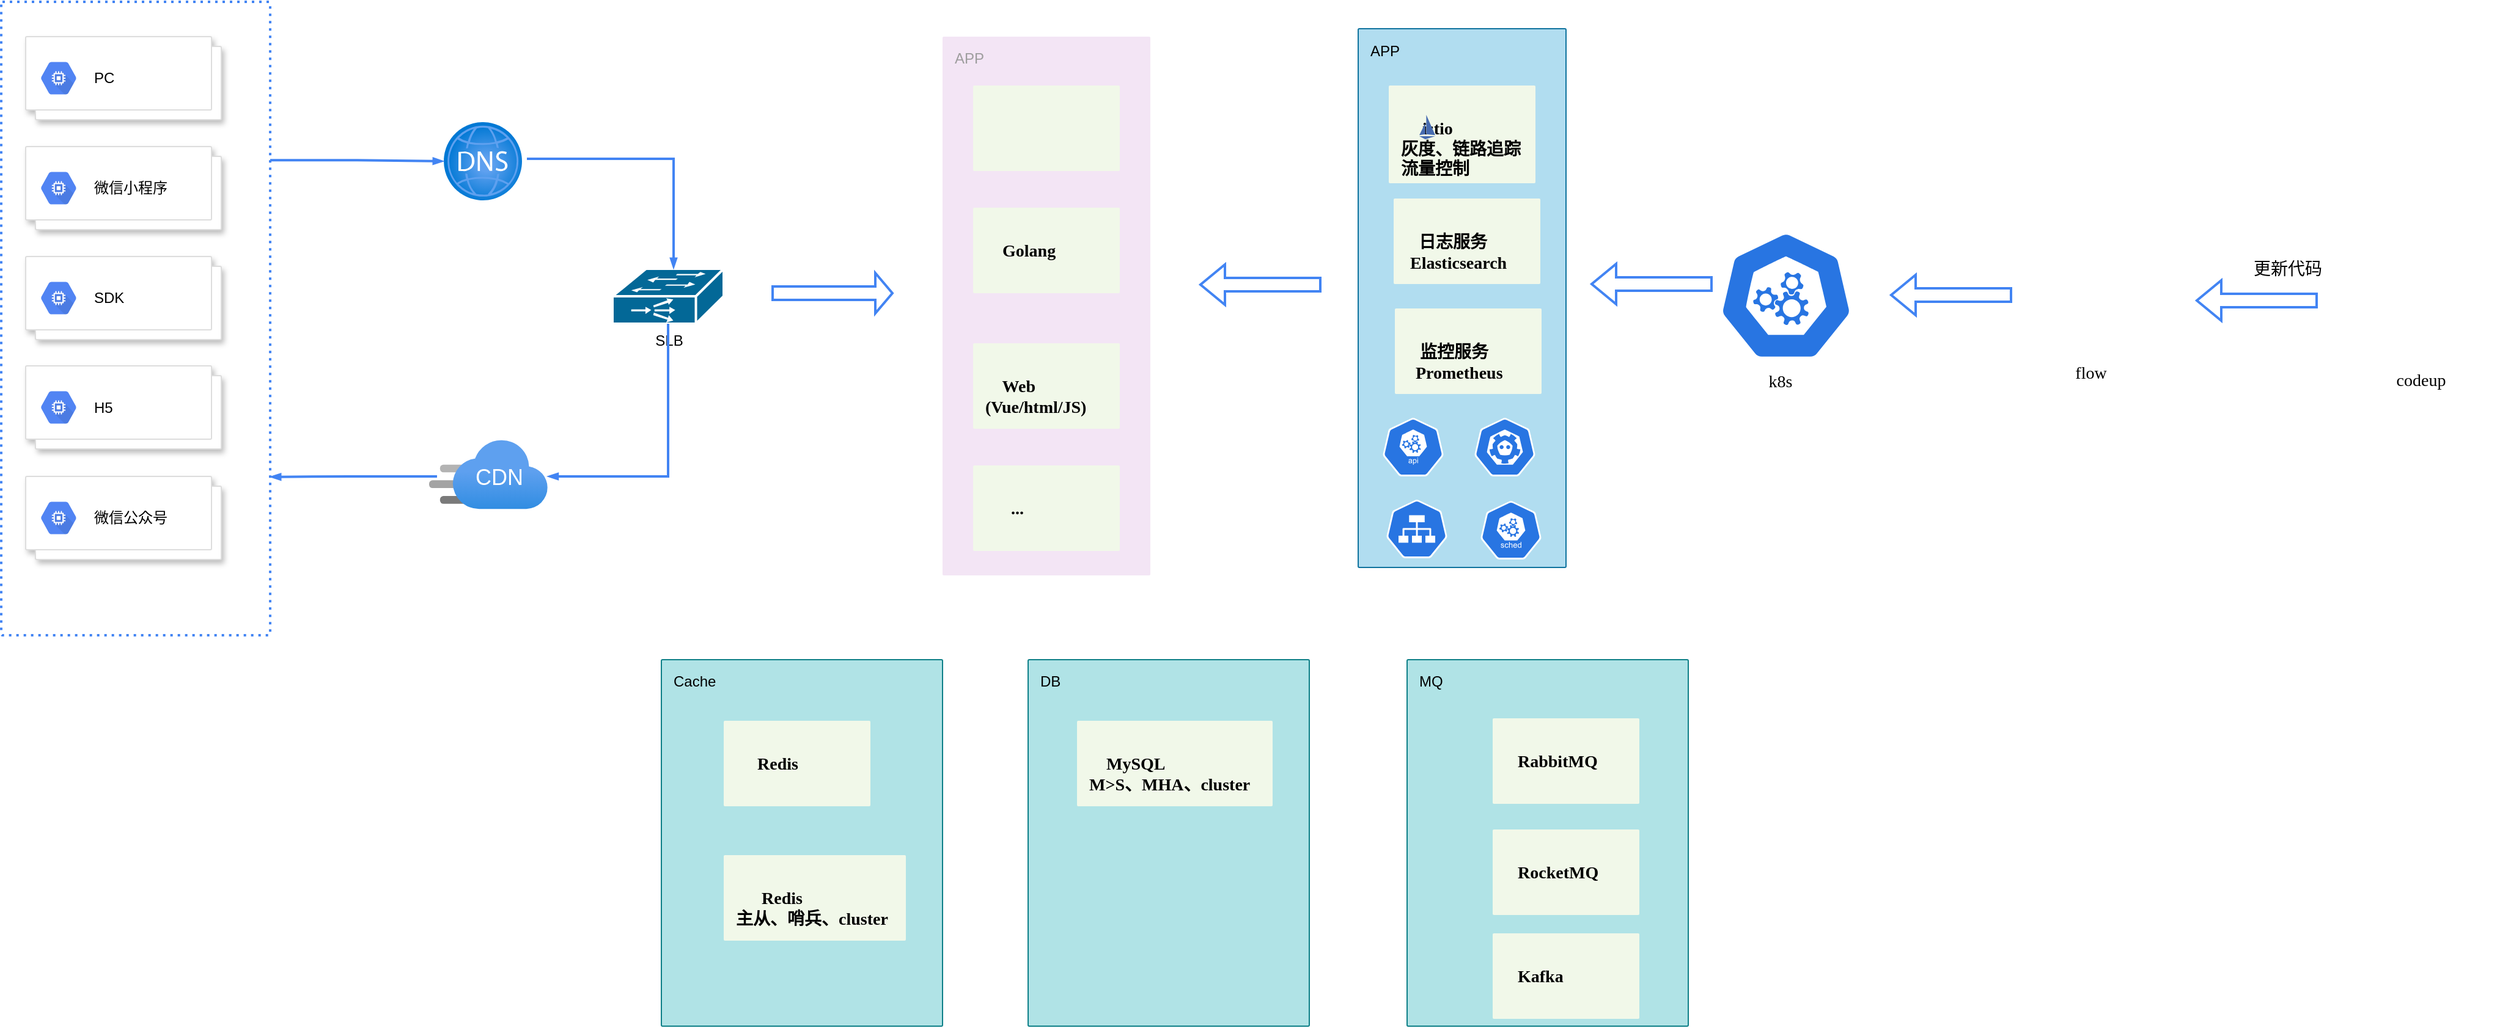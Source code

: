<mxfile version="16.1.4" type="github">
  <diagram id="d1ab7348-05c3-a1e3-ca4d-12c340fd6b49" name="Page-1">
    <mxGraphModel dx="2262" dy="1464" grid="1" gridSize="10" guides="1" tooltips="1" connect="1" arrows="1" fold="1" page="1" pageScale="1" pageWidth="1169" pageHeight="827" background="none" math="0" shadow="0">
      <root>
        <mxCell id="0" />
        <mxCell id="1" parent="0" />
        <mxCell id="341" value="" style="rounded=1;absoluteArcSize=1;arcSize=2;html=1;strokeColor=#4284F3;gradientColor=none;shadow=0;dashed=1;fontSize=12;fontColor=#9E9E9E;align=left;verticalAlign=top;spacing=10;spacingTop=-4;fillColor=none;dashPattern=1 2;strokeWidth=2;" parent="1" vertex="1">
          <mxGeometry x="30" y="81.5" width="220" height="518.5" as="geometry" />
        </mxCell>
        <mxCell id="391" value="APP" style="rounded=1;absoluteArcSize=1;arcSize=2;html=1;strokeColor=none;gradientColor=none;shadow=0;dashed=0;fontSize=12;fontColor=#9E9E9E;align=left;verticalAlign=top;spacing=10;spacingTop=-4;fillColor=#F3E5F5;" parent="1" vertex="1">
          <mxGeometry x="800" y="110" width="170" height="441" as="geometry" />
        </mxCell>
        <mxCell id="WgvSWJzUBJFYCrIlfj66-412" value="" style="shape=mxgraph.gcp2.doubleRect;strokeColor=#dddddd;fillColor=#ffffff;shadow=1;strokeWidth=1;fontSize=12;fontColor=#9E9E9E;align=center;html=1;" vertex="1" parent="1">
          <mxGeometry x="50" y="110" width="160" height="68" as="geometry" />
        </mxCell>
        <mxCell id="WgvSWJzUBJFYCrIlfj66-413" value="&lt;font color=&quot;#000000&quot;&gt;PC&lt;/font&gt;" style="dashed=0;connectable=0;html=1;fillColor=#5184F3;strokeColor=none;shape=mxgraph.gcp2.hexIcon;prIcon=compute_engine;part=1;labelPosition=right;verticalLabelPosition=middle;align=left;verticalAlign=middle;spacingLeft=5;fontColor=#999999;fontSize=12;" vertex="1" parent="WgvSWJzUBJFYCrIlfj66-412">
          <mxGeometry y="0.5" width="44" height="39" relative="1" as="geometry">
            <mxPoint x="5" y="-19.5" as="offset" />
          </mxGeometry>
        </mxCell>
        <mxCell id="WgvSWJzUBJFYCrIlfj66-414" value="" style="shape=mxgraph.gcp2.doubleRect;strokeColor=#dddddd;fillColor=#ffffff;shadow=1;strokeWidth=1;fontSize=12;fontColor=#9E9E9E;align=center;html=1;" vertex="1" parent="1">
          <mxGeometry x="50" y="200" width="160" height="68" as="geometry" />
        </mxCell>
        <mxCell id="WgvSWJzUBJFYCrIlfj66-415" value="&lt;font color=&quot;#000000&quot;&gt;微信小程序&lt;br&gt;&lt;/font&gt;" style="dashed=0;connectable=0;html=1;fillColor=#5184F3;strokeColor=none;shape=mxgraph.gcp2.hexIcon;prIcon=compute_engine;part=1;labelPosition=right;verticalLabelPosition=middle;align=left;verticalAlign=middle;spacingLeft=5;fontColor=#999999;fontSize=12;" vertex="1" parent="WgvSWJzUBJFYCrIlfj66-414">
          <mxGeometry y="0.5" width="44" height="39" relative="1" as="geometry">
            <mxPoint x="5" y="-19.5" as="offset" />
          </mxGeometry>
        </mxCell>
        <mxCell id="WgvSWJzUBJFYCrIlfj66-417" value="" style="shape=mxgraph.gcp2.doubleRect;strokeColor=#dddddd;fillColor=#ffffff;shadow=1;strokeWidth=1;fontSize=12;fontColor=#9E9E9E;align=center;html=1;" vertex="1" parent="1">
          <mxGeometry x="50" y="290" width="160" height="68" as="geometry" />
        </mxCell>
        <mxCell id="WgvSWJzUBJFYCrIlfj66-418" value="&lt;font color=&quot;#000000&quot;&gt;SDK&lt;br&gt;&lt;/font&gt;" style="dashed=0;connectable=0;html=1;fillColor=#5184F3;strokeColor=none;shape=mxgraph.gcp2.hexIcon;prIcon=compute_engine;part=1;labelPosition=right;verticalLabelPosition=middle;align=left;verticalAlign=middle;spacingLeft=5;fontColor=#999999;fontSize=12;" vertex="1" parent="WgvSWJzUBJFYCrIlfj66-417">
          <mxGeometry y="0.5" width="44" height="39" relative="1" as="geometry">
            <mxPoint x="5" y="-19.5" as="offset" />
          </mxGeometry>
        </mxCell>
        <mxCell id="WgvSWJzUBJFYCrIlfj66-419" value="" style="shape=mxgraph.gcp2.doubleRect;strokeColor=#dddddd;fillColor=#ffffff;shadow=1;strokeWidth=1;fontSize=12;fontColor=#9E9E9E;align=center;html=1;" vertex="1" parent="1">
          <mxGeometry x="50" y="379.5" width="160" height="68" as="geometry" />
        </mxCell>
        <mxCell id="WgvSWJzUBJFYCrIlfj66-420" value="&lt;font color=&quot;#000000&quot;&gt;H5&lt;br&gt;&lt;/font&gt;" style="dashed=0;connectable=0;html=1;fillColor=#5184F3;strokeColor=none;shape=mxgraph.gcp2.hexIcon;prIcon=compute_engine;part=1;labelPosition=right;verticalLabelPosition=middle;align=left;verticalAlign=middle;spacingLeft=5;fontColor=#999999;fontSize=12;" vertex="1" parent="WgvSWJzUBJFYCrIlfj66-419">
          <mxGeometry y="0.5" width="44" height="39" relative="1" as="geometry">
            <mxPoint x="5" y="-19.5" as="offset" />
          </mxGeometry>
        </mxCell>
        <mxCell id="WgvSWJzUBJFYCrIlfj66-422" value="" style="shape=mxgraph.gcp2.doubleRect;strokeColor=#dddddd;fillColor=#ffffff;shadow=1;strokeWidth=1;fontSize=12;fontColor=#9E9E9E;align=center;html=1;" vertex="1" parent="1">
          <mxGeometry x="50" y="470" width="160" height="68" as="geometry" />
        </mxCell>
        <mxCell id="WgvSWJzUBJFYCrIlfj66-423" value="&lt;font color=&quot;#000000&quot;&gt;微信公众号&lt;br&gt;&lt;/font&gt;" style="dashed=0;connectable=0;html=1;fillColor=#5184F3;strokeColor=none;shape=mxgraph.gcp2.hexIcon;prIcon=compute_engine;part=1;labelPosition=right;verticalLabelPosition=middle;align=left;verticalAlign=middle;spacingLeft=5;fontColor=#999999;fontSize=12;" vertex="1" parent="WgvSWJzUBJFYCrIlfj66-422">
          <mxGeometry y="0.5" width="44" height="39" relative="1" as="geometry">
            <mxPoint x="5" y="-19.5" as="offset" />
          </mxGeometry>
        </mxCell>
        <mxCell id="WgvSWJzUBJFYCrIlfj66-424" value="" style="aspect=fixed;html=1;points=[];align=center;image;fontSize=12;image=img/lib/azure2/networking/DNS_Zones.svg;" vertex="1" parent="1">
          <mxGeometry x="392" y="180" width="64" height="64" as="geometry" />
        </mxCell>
        <mxCell id="WgvSWJzUBJFYCrIlfj66-427" value="SLB" style="shape=mxgraph.cisco.misc.ios_slb;html=1;pointerEvents=1;dashed=0;fillColor=#036897;strokeColor=#ffffff;strokeWidth=2;verticalLabelPosition=bottom;verticalAlign=top;align=center;outlineConnect=0;" vertex="1" parent="1">
          <mxGeometry x="530" y="300" width="91" height="45" as="geometry" />
        </mxCell>
        <mxCell id="WgvSWJzUBJFYCrIlfj66-433" value="" style="edgeStyle=orthogonalEdgeStyle;fontSize=12;html=1;endArrow=blockThin;endFill=1;rounded=0;strokeWidth=2;endSize=4;startSize=4;dashed=0;strokeColor=#4284F3;exitX=1;exitY=0.25;exitDx=0;exitDy=0;" edge="1" parent="1" source="341" target="WgvSWJzUBJFYCrIlfj66-424">
          <mxGeometry width="100" relative="1" as="geometry">
            <mxPoint x="270" y="225" as="sourcePoint" />
            <mxPoint x="370" y="225" as="targetPoint" />
          </mxGeometry>
        </mxCell>
        <mxCell id="WgvSWJzUBJFYCrIlfj66-436" value="" style="aspect=fixed;html=1;points=[];align=center;image;fontSize=12;image=img/lib/azure2/networking/CDN_Profiles.svg;" vertex="1" parent="1">
          <mxGeometry x="380" y="440" width="96.9" height="57" as="geometry" />
        </mxCell>
        <mxCell id="WgvSWJzUBJFYCrIlfj66-437" value="CDN" style="text;html=1;align=center;verticalAlign=middle;resizable=0;points=[];autosize=1;strokeColor=none;fillColor=none;fontColor=#FFFFFF;fontSize=18;" vertex="1" parent="1">
          <mxGeometry x="412.45" y="456" width="50" height="30" as="geometry" />
        </mxCell>
        <mxCell id="WgvSWJzUBJFYCrIlfj66-442" value="" style="sketch=0;points=[[0,0,0],[0.25,0,0],[0.5,0,0],[0.75,0,0],[1,0,0],[1,0.25,0],[1,0.5,0],[1,0.75,0],[1,1,0],[0.75,1,0],[0.5,1,0],[0.25,1,0],[0,1,0],[0,0.75,0],[0,0.5,0],[0,0.25,0]];rounded=1;absoluteArcSize=1;arcSize=2;html=1;strokeColor=none;gradientColor=none;shadow=0;dashed=0;fontSize=12;fontColor=#9E9E9E;align=left;verticalAlign=top;spacing=10;spacingTop=-4;fillColor=#F1F8E9;" vertex="1" parent="1">
          <mxGeometry x="825" y="150" width="120" height="70" as="geometry" />
        </mxCell>
        <mxCell id="WgvSWJzUBJFYCrIlfj66-443" value="" style="shape=image;html=1;verticalAlign=top;verticalLabelPosition=bottom;labelBackgroundColor=#ffffff;imageAspect=0;aspect=fixed;image=https://cdn4.iconfinder.com/data/icons/scripting-and-programming-languages/512/660277-Python_logo-128.png;fontSize=18;fontColor=#FFFFFF;" vertex="1" parent="1">
          <mxGeometry x="850" y="150" width="62" height="62" as="geometry" />
        </mxCell>
        <mxCell id="WgvSWJzUBJFYCrIlfj66-444" value="&lt;b&gt;&lt;font face=&quot;Comic Sans MS&quot; style=&quot;font-size: 14px&quot; color=&quot;#000000&quot;&gt;&amp;nbsp; &amp;nbsp; &lt;br&gt;&amp;nbsp; &amp;nbsp; Golang&lt;/font&gt;&lt;/b&gt;" style="sketch=0;points=[[0,0,0],[0.25,0,0],[0.5,0,0],[0.75,0,0],[1,0,0],[1,0.25,0],[1,0.5,0],[1,0.75,0],[1,1,0],[0.75,1,0],[0.5,1,0],[0.25,1,0],[0,1,0],[0,0.75,0],[0,0.5,0],[0,0.25,0]];rounded=1;absoluteArcSize=1;arcSize=2;html=1;strokeColor=none;gradientColor=none;shadow=0;dashed=0;fontSize=12;fontColor=#9E9E9E;align=left;verticalAlign=top;spacing=10;spacingTop=-4;fillColor=#F1F8E9;" vertex="1" parent="1">
          <mxGeometry x="825" y="250" width="120" height="70" as="geometry" />
        </mxCell>
        <mxCell id="WgvSWJzUBJFYCrIlfj66-446" value="&lt;b&gt;&lt;font face=&quot;Comic Sans MS&quot; style=&quot;font-size: 14px&quot; color=&quot;#000000&quot;&gt;&amp;nbsp; &amp;nbsp; &lt;br&gt;&amp;nbsp; &amp;nbsp; Web&lt;br&gt;(Vue/html/JS)&lt;/font&gt;&lt;/b&gt;" style="sketch=0;points=[[0,0,0],[0.25,0,0],[0.5,0,0],[0.75,0,0],[1,0,0],[1,0.25,0],[1,0.5,0],[1,0.75,0],[1,1,0],[0.75,1,0],[0.5,1,0],[0.25,1,0],[0,1,0],[0,0.75,0],[0,0.5,0],[0,0.25,0]];rounded=1;absoluteArcSize=1;arcSize=2;html=1;strokeColor=none;gradientColor=none;shadow=0;dashed=0;fontSize=12;fontColor=#9E9E9E;align=left;verticalAlign=top;spacing=10;spacingTop=-4;fillColor=#F1F8E9;" vertex="1" parent="1">
          <mxGeometry x="825" y="361" width="120" height="70" as="geometry" />
        </mxCell>
        <mxCell id="WgvSWJzUBJFYCrIlfj66-447" value="&lt;b&gt;&lt;font face=&quot;Comic Sans MS&quot; style=&quot;font-size: 14px&quot; color=&quot;#000000&quot;&gt;&amp;nbsp; &amp;nbsp; &lt;br&gt;&amp;nbsp; &amp;nbsp; &amp;nbsp; ...&lt;/font&gt;&lt;/b&gt;" style="sketch=0;points=[[0,0,0],[0.25,0,0],[0.5,0,0],[0.75,0,0],[1,0,0],[1,0.25,0],[1,0.5,0],[1,0.75,0],[1,1,0],[0.75,1,0],[0.5,1,0],[0.25,1,0],[0,1,0],[0,0.75,0],[0,0.5,0],[0,0.25,0]];rounded=1;absoluteArcSize=1;arcSize=2;html=1;strokeColor=none;gradientColor=none;shadow=0;dashed=0;fontSize=12;fontColor=#9E9E9E;align=left;verticalAlign=top;spacing=10;spacingTop=-4;fillColor=#F1F8E9;" vertex="1" parent="1">
          <mxGeometry x="825" y="461" width="120" height="70" as="geometry" />
        </mxCell>
        <mxCell id="WgvSWJzUBJFYCrIlfj66-449" value="" style="edgeStyle=orthogonalEdgeStyle;fontSize=12;html=1;endArrow=blockThin;endFill=1;rounded=0;strokeWidth=2;endSize=4;startSize=4;dashed=0;strokeColor=#4284F3;fontFamily=Comic Sans MS;fontColor=#000;" edge="1" parent="1" target="WgvSWJzUBJFYCrIlfj66-427">
          <mxGeometry width="100" relative="1" as="geometry">
            <mxPoint x="460" y="210" as="sourcePoint" />
            <mxPoint x="510" y="290" as="targetPoint" />
            <Array as="points">
              <mxPoint x="460" y="210" />
              <mxPoint x="580" y="210" />
            </Array>
          </mxGeometry>
        </mxCell>
        <mxCell id="WgvSWJzUBJFYCrIlfj66-450" value="" style="edgeStyle=orthogonalEdgeStyle;fontSize=12;html=1;endArrow=blockThin;endFill=1;rounded=0;strokeWidth=2;endSize=4;startSize=4;dashed=0;strokeColor=#4284F3;fontFamily=Comic Sans MS;fontColor=#000;" edge="1" parent="1" source="WgvSWJzUBJFYCrIlfj66-427" target="WgvSWJzUBJFYCrIlfj66-436">
          <mxGeometry width="100" relative="1" as="geometry">
            <mxPoint x="520" y="490" as="sourcePoint" />
            <mxPoint x="620" y="490" as="targetPoint" />
            <Array as="points">
              <mxPoint x="576" y="470" />
            </Array>
          </mxGeometry>
        </mxCell>
        <mxCell id="WgvSWJzUBJFYCrIlfj66-451" value="" style="edgeStyle=orthogonalEdgeStyle;fontSize=12;html=1;endArrow=blockThin;endFill=1;rounded=0;strokeWidth=2;endSize=4;startSize=4;dashed=0;strokeColor=#4284F3;fontFamily=Comic Sans MS;fontColor=#000;exitX=0.067;exitY=0.526;exitDx=0;exitDy=0;exitPerimeter=0;entryX=1;entryY=0.75;entryDx=0;entryDy=0;" edge="1" parent="1" source="WgvSWJzUBJFYCrIlfj66-436" target="341">
          <mxGeometry width="100" relative="1" as="geometry">
            <mxPoint x="370" y="300" as="sourcePoint" />
            <mxPoint x="280" y="370" as="targetPoint" />
          </mxGeometry>
        </mxCell>
        <mxCell id="WgvSWJzUBJFYCrIlfj66-452" value="" style="edgeStyle=orthogonalEdgeStyle;fontSize=12;html=1;endArrow=blockThin;endFill=1;rounded=0;strokeWidth=2;endSize=4;startSize=4;dashed=0;strokeColor=#4284F3;fontFamily=Comic Sans MS;fontColor=#000;shape=flexArrow;" edge="1" parent="1">
          <mxGeometry width="100" relative="1" as="geometry">
            <mxPoint x="660" y="320" as="sourcePoint" />
            <mxPoint x="760" y="320" as="targetPoint" />
          </mxGeometry>
        </mxCell>
        <mxCell id="WgvSWJzUBJFYCrIlfj66-454" value="flow" style="shape=image;html=1;verticalAlign=top;verticalLabelPosition=bottom;labelBackgroundColor=#ffffff;imageAspect=0;aspect=fixed;image=https://cdn0.iconfinder.com/data/icons/font-awesome-brands-vol-1/512/jenkins-128.png;fontFamily=Comic Sans MS;fontSize=14;fontColor=#000;" vertex="1" parent="1">
          <mxGeometry x="1675" y="242.5" width="128" height="128" as="geometry" />
        </mxCell>
        <mxCell id="WgvSWJzUBJFYCrIlfj66-455" value="codeup" style="shape=image;html=1;verticalAlign=top;verticalLabelPosition=bottom;labelBackgroundColor=#ffffff;imageAspect=0;aspect=fixed;image=https://cdn2.iconfinder.com/data/icons/font-awesome/1792/git-square-128.png;fontFamily=Comic Sans MS;fontSize=14;fontColor=#000;" vertex="1" parent="1">
          <mxGeometry x="1945" y="249" width="128" height="128" as="geometry" />
        </mxCell>
        <mxCell id="WgvSWJzUBJFYCrIlfj66-457" value="" style="edgeStyle=orthogonalEdgeStyle;fontSize=12;html=1;endArrow=none;endFill=0;rounded=0;strokeWidth=2;dashed=0;strokeColor=#4284F3;fontFamily=Comic Sans MS;fontColor=#000;shape=flexArrow;fillColor=default;startArrow=block;" edge="1" parent="1">
          <mxGeometry width="100" relative="1" as="geometry">
            <mxPoint x="1825" y="326" as="sourcePoint" />
            <mxPoint x="1925" y="326" as="targetPoint" />
          </mxGeometry>
        </mxCell>
        <mxCell id="WgvSWJzUBJFYCrIlfj66-458" value="" style="edgeStyle=orthogonalEdgeStyle;fontSize=12;html=1;endArrow=none;endFill=0;rounded=0;strokeWidth=2;dashed=0;strokeColor=#4284F3;fontFamily=Comic Sans MS;fontColor=#000;shape=flexArrow;fillColor=default;startArrow=block;" edge="1" parent="1">
          <mxGeometry width="100" relative="1" as="geometry">
            <mxPoint x="1010" y="313" as="sourcePoint" />
            <mxPoint x="1110" y="313" as="targetPoint" />
          </mxGeometry>
        </mxCell>
        <mxCell id="WgvSWJzUBJFYCrIlfj66-459" value="更新代码" style="text;html=1;align=center;verticalAlign=middle;resizable=0;points=[];autosize=1;strokeColor=none;fillColor=none;fontSize=14;fontFamily=Comic Sans MS;fontColor=#000;" vertex="1" parent="1">
          <mxGeometry x="1865" y="291" width="70" height="20" as="geometry" />
        </mxCell>
        <mxCell id="WgvSWJzUBJFYCrIlfj66-460" value="" style="sketch=0;html=1;dashed=0;whitespace=wrap;fillColor=#2875E2;strokeColor=#ffffff;points=[[0.005,0.63,0],[0.1,0.2,0],[0.9,0.2,0],[0.5,0,0],[0.995,0.63,0],[0.72,0.99,0],[0.5,1,0],[0.28,0.99,0]];shape=mxgraph.kubernetes.icon;prIcon=master;fontFamily=Comic Sans MS;fontSize=14;fontColor=#000;" vertex="1" parent="1">
          <mxGeometry x="1435" y="262" width="110" height="120" as="geometry" />
        </mxCell>
        <mxCell id="WgvSWJzUBJFYCrIlfj66-461" value="" style="edgeStyle=orthogonalEdgeStyle;fontSize=12;html=1;endArrow=none;endFill=0;rounded=0;strokeWidth=2;dashed=0;strokeColor=#4284F3;fontFamily=Comic Sans MS;fontColor=#000;shape=flexArrow;fillColor=default;startArrow=block;" edge="1" parent="1">
          <mxGeometry width="100" relative="1" as="geometry">
            <mxPoint x="1575" y="321.5" as="sourcePoint" />
            <mxPoint x="1675" y="321.5" as="targetPoint" />
          </mxGeometry>
        </mxCell>
        <mxCell id="WgvSWJzUBJFYCrIlfj66-463" value="k8s" style="text;html=1;align=center;verticalAlign=middle;resizable=0;points=[];autosize=1;strokeColor=none;fillColor=none;fontSize=14;fontFamily=Comic Sans MS;fontColor=#000;" vertex="1" parent="1">
          <mxGeometry x="1465" y="382.5" width="40" height="20" as="geometry" />
        </mxCell>
        <mxCell id="WgvSWJzUBJFYCrIlfj66-464" value="APP" style="rounded=1;absoluteArcSize=1;arcSize=2;html=1;strokeColor=#10739e;shadow=0;dashed=0;fontSize=12;align=left;verticalAlign=top;spacing=10;spacingTop=-4;fillColor=#b1ddf0;" vertex="1" parent="1">
          <mxGeometry x="1140" y="103.5" width="170" height="441" as="geometry" />
        </mxCell>
        <mxCell id="WgvSWJzUBJFYCrIlfj66-466" value="&lt;b&gt;&lt;font face=&quot;Comic Sans MS&quot; style=&quot;font-size: 14px&quot; color=&quot;#000000&quot;&gt;&amp;nbsp; &amp;nbsp; &lt;br&gt;&amp;nbsp; &amp;nbsp; &amp;nbsp;istio&lt;br&gt;灰度、链路追踪&lt;br&gt;流量控制&lt;br&gt;&lt;/font&gt;&lt;/b&gt;" style="sketch=0;points=[[0,0,0],[0.25,0,0],[0.5,0,0],[0.75,0,0],[1,0,0],[1,0.25,0],[1,0.5,0],[1,0.75,0],[1,1,0],[0.75,1,0],[0.5,1,0],[0.25,1,0],[0,1,0],[0,0.75,0],[0,0.5,0],[0,0.25,0]];rounded=1;absoluteArcSize=1;arcSize=2;html=1;strokeColor=none;gradientColor=none;shadow=0;dashed=0;fontSize=12;fontColor=#9E9E9E;align=left;verticalAlign=top;spacing=10;spacingTop=-4;fillColor=#F1F8E9;" vertex="1" parent="1">
          <mxGeometry x="1165" y="150" width="120" height="80" as="geometry" />
        </mxCell>
        <mxCell id="WgvSWJzUBJFYCrIlfj66-467" value="&lt;b&gt;&lt;font face=&quot;Comic Sans MS&quot; style=&quot;font-size: 14px&quot; color=&quot;#000000&quot;&gt;&amp;nbsp; &amp;nbsp; &lt;br&gt;&amp;nbsp; &amp;nbsp;日志服务&lt;br&gt;&amp;nbsp;Elasticsearch&lt;br&gt;&lt;/font&gt;&lt;/b&gt;" style="sketch=0;points=[[0,0,0],[0.25,0,0],[0.5,0,0],[0.75,0,0],[1,0,0],[1,0.25,0],[1,0.5,0],[1,0.75,0],[1,1,0],[0.75,1,0],[0.5,1,0],[0.25,1,0],[0,1,0],[0,0.75,0],[0,0.5,0],[0,0.25,0]];rounded=1;absoluteArcSize=1;arcSize=2;html=1;strokeColor=none;gradientColor=none;shadow=0;dashed=0;fontSize=12;fontColor=#9E9E9E;align=left;verticalAlign=top;spacing=10;spacingTop=-4;fillColor=#F1F8E9;" vertex="1" parent="1">
          <mxGeometry x="1169" y="242.5" width="120" height="70" as="geometry" />
        </mxCell>
        <mxCell id="WgvSWJzUBJFYCrIlfj66-468" value="" style="editableCssRules=.*;shape=image;verticalLabelPosition=bottom;labelBackgroundColor=#ffffff;verticalAlign=top;aspect=fixed;imageAspect=0;image=data:image/svg+xml,PHN2ZyB4bWxucz0iaHR0cDovL3d3dy53My5vcmcvMjAwMC9zdmciIHhtbG5zOnY9Imh0dHBzOi8vdmVjdGEuaW8vbmFubyIgd2lkdGg9IjE2MCIgaGVpZ2h0PSIyNDAiIHZpZXdCb3g9IjAgMCAxNjAgMjQwIj4mI3hhOwk8c3R5bGUgdHlwZT0idGV4dC9jc3MiPiYjeGE7CS5zdDB7ZmlsbDojNDY2YmIwO30mI3hhOwk8L3N0eWxlPiYjeGE7CTxwYXRoIGNsYXNzPSJzdDAiIGQ9Ik02MCAyNDBMMCAyMTBoMTYwem0wLTE2MEwwIDIwMGw2MC0xMHpNNzAgMHYxOTBsOTAgMTB6Ii8+JiN4YTs8L3N2Zz4=;fontColor=default;fontFamily=Comic Sans MS;fontSize=14;" vertex="1" parent="1">
          <mxGeometry x="1190" y="174" width="13" height="20" as="geometry" />
        </mxCell>
        <mxCell id="WgvSWJzUBJFYCrIlfj66-469" value="&lt;b&gt;&lt;font face=&quot;Comic Sans MS&quot; style=&quot;font-size: 14px&quot; color=&quot;#000000&quot;&gt;&amp;nbsp; &amp;nbsp; &lt;br&gt;&amp;nbsp; &amp;nbsp;监控服务&lt;br&gt;&amp;nbsp; Prometheus&lt;br&gt;&lt;/font&gt;&lt;/b&gt;" style="sketch=0;points=[[0,0,0],[0.25,0,0],[0.5,0,0],[0.75,0,0],[1,0,0],[1,0.25,0],[1,0.5,0],[1,0.75,0],[1,1,0],[0.75,1,0],[0.5,1,0],[0.25,1,0],[0,1,0],[0,0.75,0],[0,0.5,0],[0,0.25,0]];rounded=1;absoluteArcSize=1;arcSize=2;html=1;strokeColor=none;gradientColor=none;shadow=0;dashed=0;fontSize=12;fontColor=#9E9E9E;align=left;verticalAlign=top;spacing=10;spacingTop=-4;fillColor=#F1F8E9;" vertex="1" parent="1">
          <mxGeometry x="1170" y="332.5" width="120" height="70" as="geometry" />
        </mxCell>
        <mxCell id="WgvSWJzUBJFYCrIlfj66-470" value="" style="edgeStyle=orthogonalEdgeStyle;fontSize=12;html=1;endArrow=none;endFill=0;rounded=0;strokeWidth=2;dashed=0;strokeColor=#4284F3;fontFamily=Comic Sans MS;fontColor=#000;shape=flexArrow;fillColor=default;startArrow=block;" edge="1" parent="1">
          <mxGeometry width="100" relative="1" as="geometry">
            <mxPoint x="1330" y="312.5" as="sourcePoint" />
            <mxPoint x="1430" y="312.5" as="targetPoint" />
          </mxGeometry>
        </mxCell>
        <mxCell id="WgvSWJzUBJFYCrIlfj66-472" value="" style="sketch=0;html=1;dashed=0;whitespace=wrap;fillColor=#2875E2;strokeColor=#ffffff;points=[[0.005,0.63,0],[0.1,0.2,0],[0.9,0.2,0],[0.5,0,0],[0.995,0.63,0],[0.72,0.99,0],[0.5,1,0],[0.28,0.99,0]];shape=mxgraph.kubernetes.icon;prIcon=api;fontFamily=Comic Sans MS;fontSize=14;fontColor=#000;" vertex="1" parent="1">
          <mxGeometry x="1160" y="422" width="50" height="48" as="geometry" />
        </mxCell>
        <mxCell id="WgvSWJzUBJFYCrIlfj66-473" value="" style="sketch=0;html=1;dashed=0;whitespace=wrap;fillColor=#2875E2;strokeColor=#ffffff;points=[[0.005,0.63,0],[0.1,0.2,0],[0.9,0.2,0],[0.5,0,0],[0.995,0.63,0],[0.72,0.99,0],[0.5,1,0],[0.28,0.99,0]];shape=mxgraph.kubernetes.icon;prIcon=etcd;fontFamily=Comic Sans MS;fontSize=14;fontColor=#000;" vertex="1" parent="1">
          <mxGeometry x="1235" y="422" width="50" height="48" as="geometry" />
        </mxCell>
        <mxCell id="WgvSWJzUBJFYCrIlfj66-474" value="" style="sketch=0;html=1;dashed=0;whitespace=wrap;fillColor=#2875E2;strokeColor=#ffffff;points=[[0.005,0.63,0],[0.1,0.2,0],[0.9,0.2,0],[0.5,0,0],[0.995,0.63,0],[0.72,0.99,0],[0.5,1,0],[0.28,0.99,0]];shape=mxgraph.kubernetes.icon;prIcon=svc;fontFamily=Comic Sans MS;fontSize=14;fontColor=#000;" vertex="1" parent="1">
          <mxGeometry x="1163" y="489" width="50" height="48" as="geometry" />
        </mxCell>
        <mxCell id="WgvSWJzUBJFYCrIlfj66-475" value="" style="sketch=0;html=1;dashed=0;whitespace=wrap;fillColor=#2875E2;strokeColor=#ffffff;points=[[0.005,0.63,0],[0.1,0.2,0],[0.9,0.2,0],[0.5,0,0],[0.995,0.63,0],[0.72,0.99,0],[0.5,1,0],[0.28,0.99,0]];shape=mxgraph.kubernetes.icon;prIcon=sched;fontFamily=Comic Sans MS;fontSize=14;fontColor=#000;" vertex="1" parent="1">
          <mxGeometry x="1240" y="490" width="50" height="48" as="geometry" />
        </mxCell>
        <mxCell id="WgvSWJzUBJFYCrIlfj66-476" value="Cache" style="rounded=1;absoluteArcSize=1;arcSize=2;html=1;strokeColor=#0e8088;shadow=0;dashed=0;fontSize=12;align=left;verticalAlign=top;spacing=10;spacingTop=-4;fillColor=#b0e3e6;" vertex="1" parent="1">
          <mxGeometry x="570" y="620" width="230" height="300" as="geometry" />
        </mxCell>
        <mxCell id="WgvSWJzUBJFYCrIlfj66-477" value="&lt;b&gt;&lt;font face=&quot;Comic Sans MS&quot; style=&quot;font-size: 14px&quot; color=&quot;#000000&quot;&gt;&amp;nbsp; &amp;nbsp; &lt;br&gt;&amp;nbsp; &amp;nbsp; &amp;nbsp;Redis&lt;/font&gt;&lt;/b&gt;" style="sketch=0;points=[[0,0,0],[0.25,0,0],[0.5,0,0],[0.75,0,0],[1,0,0],[1,0.25,0],[1,0.5,0],[1,0.75,0],[1,1,0],[0.75,1,0],[0.5,1,0],[0.25,1,0],[0,1,0],[0,0.75,0],[0,0.5,0],[0,0.25,0]];rounded=1;absoluteArcSize=1;arcSize=2;html=1;strokeColor=none;gradientColor=none;shadow=0;dashed=0;fontSize=12;fontColor=#9E9E9E;align=left;verticalAlign=top;spacing=10;spacingTop=-4;fillColor=#F1F8E9;" vertex="1" parent="1">
          <mxGeometry x="621" y="670" width="120" height="70" as="geometry" />
        </mxCell>
        <mxCell id="WgvSWJzUBJFYCrIlfj66-478" value="&lt;b&gt;&lt;font face=&quot;Comic Sans MS&quot; style=&quot;font-size: 14px&quot; color=&quot;#000000&quot;&gt;&amp;nbsp; &amp;nbsp; &lt;br&gt;&amp;nbsp; &amp;nbsp; &amp;nbsp; Redis&lt;br&gt;主从、哨兵、cluster&lt;/font&gt;&lt;/b&gt;" style="sketch=0;points=[[0,0,0],[0.25,0,0],[0.5,0,0],[0.75,0,0],[1,0,0],[1,0.25,0],[1,0.5,0],[1,0.75,0],[1,1,0],[0.75,1,0],[0.5,1,0],[0.25,1,0],[0,1,0],[0,0.75,0],[0,0.5,0],[0,0.25,0]];rounded=1;absoluteArcSize=1;arcSize=2;html=1;strokeColor=none;gradientColor=none;shadow=0;dashed=0;fontSize=12;fontColor=#9E9E9E;align=left;verticalAlign=top;spacing=10;spacingTop=-4;fillColor=#F1F8E9;" vertex="1" parent="1">
          <mxGeometry x="621" y="780" width="149" height="70" as="geometry" />
        </mxCell>
        <mxCell id="WgvSWJzUBJFYCrIlfj66-479" value="DB" style="rounded=1;absoluteArcSize=1;arcSize=2;html=1;strokeColor=#0e8088;shadow=0;dashed=0;fontSize=12;align=left;verticalAlign=top;spacing=10;spacingTop=-4;fillColor=#b0e3e6;" vertex="1" parent="1">
          <mxGeometry x="870" y="620" width="230" height="300" as="geometry" />
        </mxCell>
        <mxCell id="WgvSWJzUBJFYCrIlfj66-480" value="&lt;b&gt;&lt;font face=&quot;Comic Sans MS&quot; style=&quot;font-size: 14px&quot; color=&quot;#000000&quot;&gt;&amp;nbsp; &amp;nbsp; &lt;br&gt;&amp;nbsp; &amp;nbsp; MySQL&lt;br&gt;M&amp;gt;S、MHA、cluster&lt;br&gt;&lt;/font&gt;&lt;/b&gt;" style="sketch=0;points=[[0,0,0],[0.25,0,0],[0.5,0,0],[0.75,0,0],[1,0,0],[1,0.25,0],[1,0.5,0],[1,0.75,0],[1,1,0],[0.75,1,0],[0.5,1,0],[0.25,1,0],[0,1,0],[0,0.75,0],[0,0.5,0],[0,0.25,0]];rounded=1;absoluteArcSize=1;arcSize=2;html=1;strokeColor=none;gradientColor=none;shadow=0;dashed=0;fontSize=12;fontColor=#9E9E9E;align=left;verticalAlign=top;spacing=10;spacingTop=-4;fillColor=#F1F8E9;" vertex="1" parent="1">
          <mxGeometry x="910" y="670" width="160" height="70" as="geometry" />
        </mxCell>
        <mxCell id="WgvSWJzUBJFYCrIlfj66-481" value="MQ" style="rounded=1;absoluteArcSize=1;arcSize=2;html=1;strokeColor=#0e8088;shadow=0;dashed=0;fontSize=12;align=left;verticalAlign=top;spacing=10;spacingTop=-4;fillColor=#b0e3e6;" vertex="1" parent="1">
          <mxGeometry x="1180" y="620" width="230" height="300" as="geometry" />
        </mxCell>
        <mxCell id="WgvSWJzUBJFYCrIlfj66-483" value="&lt;b&gt;&lt;font face=&quot;Comic Sans MS&quot; style=&quot;font-size: 14px&quot; color=&quot;#000000&quot;&gt;&amp;nbsp; &amp;nbsp; &lt;br&gt;&amp;nbsp; &amp;nbsp;RabbitMQ&lt;/font&gt;&lt;/b&gt;" style="sketch=0;points=[[0,0,0],[0.25,0,0],[0.5,0,0],[0.75,0,0],[1,0,0],[1,0.25,0],[1,0.5,0],[1,0.75,0],[1,1,0],[0.75,1,0],[0.5,1,0],[0.25,1,0],[0,1,0],[0,0.75,0],[0,0.5,0],[0,0.25,0]];rounded=1;absoluteArcSize=1;arcSize=2;html=1;strokeColor=none;gradientColor=none;shadow=0;dashed=0;fontSize=12;fontColor=#9E9E9E;align=left;verticalAlign=top;spacing=10;spacingTop=-4;fillColor=#F1F8E9;" vertex="1" parent="1">
          <mxGeometry x="1250" y="668" width="120" height="70" as="geometry" />
        </mxCell>
        <mxCell id="WgvSWJzUBJFYCrIlfj66-484" value="&lt;b&gt;&lt;font face=&quot;Comic Sans MS&quot; style=&quot;font-size: 14px&quot; color=&quot;#000000&quot;&gt;&amp;nbsp; &amp;nbsp; &lt;br&gt;&amp;nbsp; &amp;nbsp;RocketMQ&lt;/font&gt;&lt;/b&gt;" style="sketch=0;points=[[0,0,0],[0.25,0,0],[0.5,0,0],[0.75,0,0],[1,0,0],[1,0.25,0],[1,0.5,0],[1,0.75,0],[1,1,0],[0.75,1,0],[0.5,1,0],[0.25,1,0],[0,1,0],[0,0.75,0],[0,0.5,0],[0,0.25,0]];rounded=1;absoluteArcSize=1;arcSize=2;html=1;strokeColor=none;gradientColor=none;shadow=0;dashed=0;fontSize=12;fontColor=#9E9E9E;align=left;verticalAlign=top;spacing=10;spacingTop=-4;fillColor=#F1F8E9;" vertex="1" parent="1">
          <mxGeometry x="1250" y="759" width="120" height="70" as="geometry" />
        </mxCell>
        <mxCell id="WgvSWJzUBJFYCrIlfj66-485" value="&lt;b&gt;&lt;font face=&quot;Comic Sans MS&quot; style=&quot;font-size: 14px&quot; color=&quot;#000000&quot;&gt;&amp;nbsp; &amp;nbsp; &lt;br&gt;&amp;nbsp; &amp;nbsp;Kafka&lt;/font&gt;&lt;/b&gt;" style="sketch=0;points=[[0,0,0],[0.25,0,0],[0.5,0,0],[0.75,0,0],[1,0,0],[1,0.25,0],[1,0.5,0],[1,0.75,0],[1,1,0],[0.75,1,0],[0.5,1,0],[0.25,1,0],[0,1,0],[0,0.75,0],[0,0.5,0],[0,0.25,0]];rounded=1;absoluteArcSize=1;arcSize=2;html=1;strokeColor=none;gradientColor=none;shadow=0;dashed=0;fontSize=12;fontColor=#9E9E9E;align=left;verticalAlign=top;spacing=10;spacingTop=-4;fillColor=#F1F8E9;" vertex="1" parent="1">
          <mxGeometry x="1250" y="844" width="120" height="70" as="geometry" />
        </mxCell>
      </root>
    </mxGraphModel>
  </diagram>
</mxfile>
